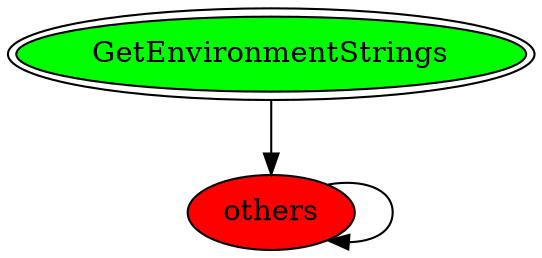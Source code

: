 digraph "./REPORTS/6798/API_PER_CATEGORY/GetEnvironmentStrings.exe_4864_System Information Functions_API_per_Category_Transition_Matrix" {
	GetEnvironmentStrings [label=GetEnvironmentStrings fillcolor=lime peripheries=2 style=filled]
	others [label=others fillcolor=red style=filled]
	GetEnvironmentStrings -> others [label=""]
	others -> others [label=""]
}
